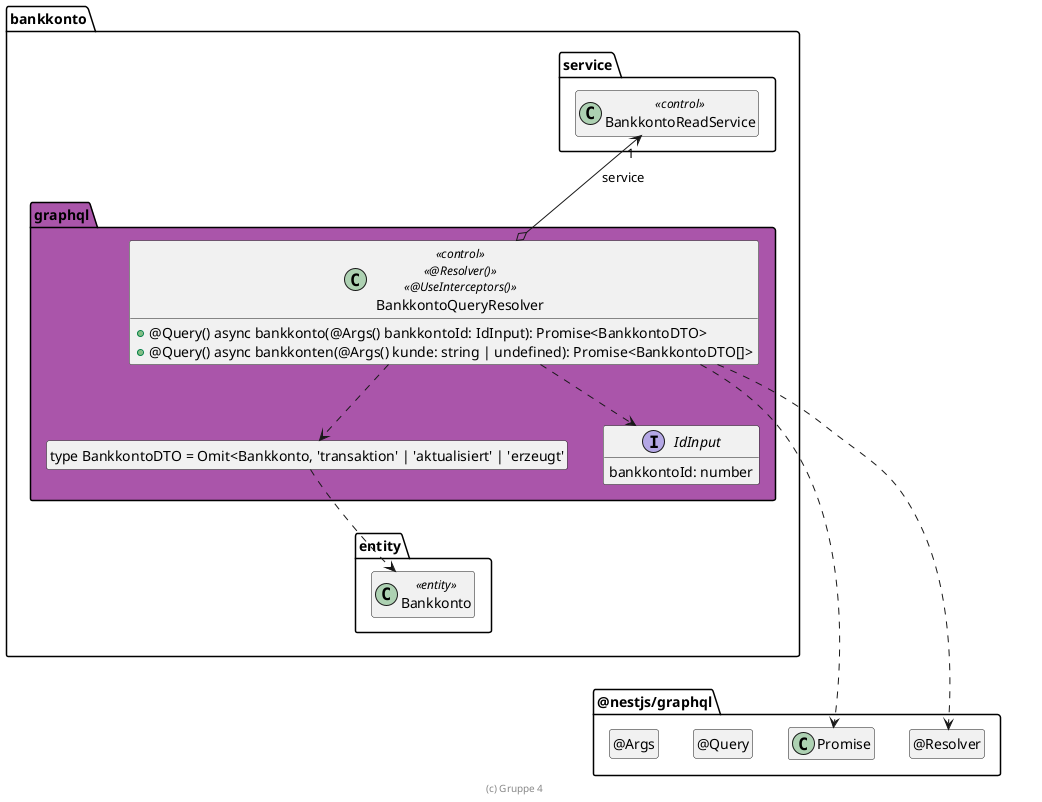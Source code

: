 @startuml Controller-Klasse

package @nestjs/graphql {
  class "@Resolver" as Resolver
  hide Resolver circle

  class "@Query" as Query
  hide Query circle

  class "@Args" as Args
  hide Args circle

  Resolver .left[hidden].> Promise
}

package bankkonto {
  package entity {
    class Bankkonto <<entity>>
  }

  package service {
    class BankkontoReadService << control >>
  }

  package graphql #AA55AA {
    class "type BankkontoDTO = Omit<Bankkonto, 'transaktion' | 'aktualisiert' | 'erzeugt'" as BankkontoDTO
    hide BankkontoDTO circle

    interface IdInput {
        bankkontoId: number
    }

    class BankkontoQueryResolver << control >> << @Resolver() >> << @UseInterceptors() >> {
      + @Query() async bankkonto(@Args() bankkontoId: IdInput): Promise<BankkontoDTO>
      + @Query() async bankkonten(@Args() kunde: string | undefined): Promise<BankkontoDTO[]>
    }

    BankkontoQueryResolver o-up-> "1" BankkontoReadService : service
    BankkontoQueryResolver ..> BankkontoDTO
    BankkontoQueryResolver ..> IdInput
    BankkontoDTO ..> Bankkonto
    BankkontoQueryResolver ..> Resolver

    BankkontoQueryResolver ..> Promise

    BankkontoDTO .[hidden].> Bankkonto
    Bankkonto .[hidden].> Promise
    BankkontoReadService .[hidden].> Promise
    Bankkonto .[hidden].> Resolver
    BankkontoReadService .[hidden].> Resolver
  }
}

hide empty members

footer (c) Gruppe 4

@enduml
